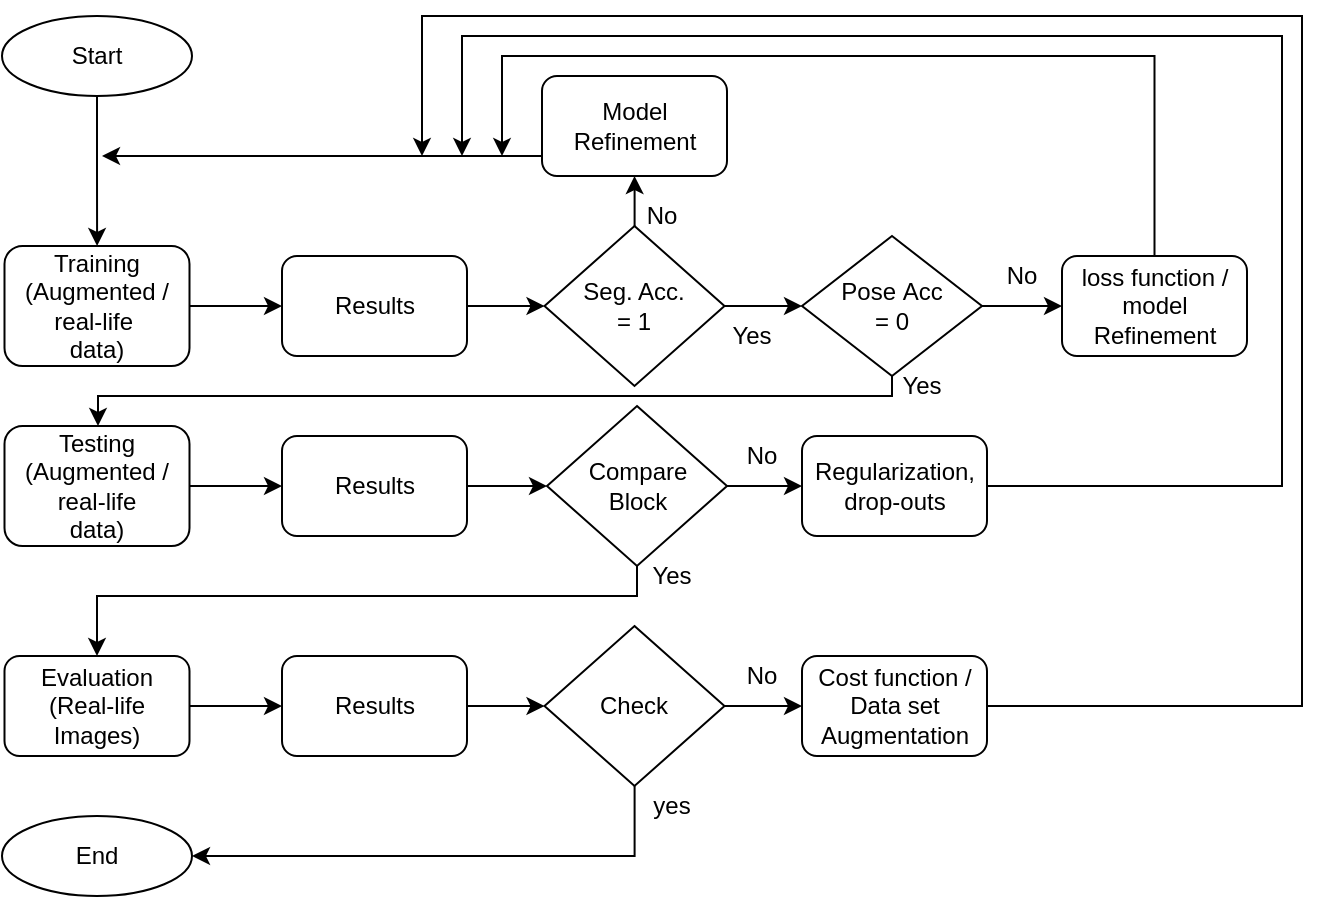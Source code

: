 <mxfile version="15.2.9" type="github">
  <diagram id="OslVOosWBatsHtp2FqWT" name="Page-1">
    <mxGraphModel dx="946" dy="1691" grid="1" gridSize="10" guides="1" tooltips="1" connect="1" arrows="1" fold="1" page="1" pageScale="1" pageWidth="850" pageHeight="1100" math="0" shadow="0">
      <root>
        <mxCell id="0" />
        <mxCell id="1" parent="0" />
        <mxCell id="BeqPGa5jMXs1MYdLPjbw-10" value="" style="edgeStyle=orthogonalEdgeStyle;rounded=0;orthogonalLoop=1;jettySize=auto;html=1;" parent="1" source="BeqPGa5jMXs1MYdLPjbw-6" target="BeqPGa5jMXs1MYdLPjbw-7" edge="1">
          <mxGeometry relative="1" as="geometry" />
        </mxCell>
        <mxCell id="BeqPGa5jMXs1MYdLPjbw-6" value="Start" style="ellipse;whiteSpace=wrap;html=1;" parent="1" vertex="1">
          <mxGeometry x="70" width="95" height="40" as="geometry" />
        </mxCell>
        <mxCell id="UML90ALtm5ZFzDacVVyh-2" value="" style="edgeStyle=orthogonalEdgeStyle;rounded=0;orthogonalLoop=1;jettySize=auto;html=1;" edge="1" parent="1" source="BeqPGa5jMXs1MYdLPjbw-7" target="BeqPGa5jMXs1MYdLPjbw-15">
          <mxGeometry relative="1" as="geometry" />
        </mxCell>
        <mxCell id="BeqPGa5jMXs1MYdLPjbw-7" value="Training&lt;br&gt;(Augmented / real-life&amp;nbsp;&lt;br&gt;data)" style="rounded=1;whiteSpace=wrap;html=1;" parent="1" vertex="1">
          <mxGeometry x="71.25" y="115" width="92.5" height="60" as="geometry" />
        </mxCell>
        <mxCell id="BeqPGa5jMXs1MYdLPjbw-71" value="" style="edgeStyle=orthogonalEdgeStyle;rounded=0;orthogonalLoop=1;jettySize=auto;html=1;" parent="1" source="BeqPGa5jMXs1MYdLPjbw-8" target="BeqPGa5jMXs1MYdLPjbw-66" edge="1">
          <mxGeometry relative="1" as="geometry" />
        </mxCell>
        <mxCell id="BeqPGa5jMXs1MYdLPjbw-8" value="Testing&lt;br&gt;(Augmented / real-life&lt;br&gt;data)" style="rounded=1;whiteSpace=wrap;html=1;" parent="1" vertex="1">
          <mxGeometry x="71.25" y="205" width="92.5" height="60" as="geometry" />
        </mxCell>
        <mxCell id="BeqPGa5jMXs1MYdLPjbw-78" value="" style="edgeStyle=orthogonalEdgeStyle;rounded=0;orthogonalLoop=1;jettySize=auto;html=1;" parent="1" source="BeqPGa5jMXs1MYdLPjbw-9" target="BeqPGa5jMXs1MYdLPjbw-68" edge="1">
          <mxGeometry relative="1" as="geometry" />
        </mxCell>
        <mxCell id="BeqPGa5jMXs1MYdLPjbw-9" value="Evaluation&lt;br&gt;(Real-life&lt;br&gt;Images)" style="rounded=1;whiteSpace=wrap;html=1;" parent="1" vertex="1">
          <mxGeometry x="71.25" y="320" width="92.5" height="50" as="geometry" />
        </mxCell>
        <mxCell id="BeqPGa5jMXs1MYdLPjbw-13" value="End" style="ellipse;whiteSpace=wrap;html=1;" parent="1" vertex="1">
          <mxGeometry x="70" y="400" width="95" height="40" as="geometry" />
        </mxCell>
        <mxCell id="BeqPGa5jMXs1MYdLPjbw-45" value="" style="edgeStyle=orthogonalEdgeStyle;rounded=0;orthogonalLoop=1;jettySize=auto;html=1;" parent="1" source="BeqPGa5jMXs1MYdLPjbw-15" target="BeqPGa5jMXs1MYdLPjbw-33" edge="1">
          <mxGeometry relative="1" as="geometry" />
        </mxCell>
        <mxCell id="BeqPGa5jMXs1MYdLPjbw-15" value="Results" style="rounded=1;whiteSpace=wrap;html=1;" parent="1" vertex="1">
          <mxGeometry x="210" y="120" width="92.5" height="50" as="geometry" />
        </mxCell>
        <mxCell id="BeqPGa5jMXs1MYdLPjbw-47" value="" style="edgeStyle=orthogonalEdgeStyle;rounded=0;orthogonalLoop=1;jettySize=auto;html=1;" parent="1" source="BeqPGa5jMXs1MYdLPjbw-17" target="BeqPGa5jMXs1MYdLPjbw-27" edge="1">
          <mxGeometry relative="1" as="geometry" />
        </mxCell>
        <mxCell id="BeqPGa5jMXs1MYdLPjbw-87" style="edgeStyle=orthogonalEdgeStyle;rounded=0;orthogonalLoop=1;jettySize=auto;html=1;" parent="1" source="BeqPGa5jMXs1MYdLPjbw-17" target="BeqPGa5jMXs1MYdLPjbw-8" edge="1">
          <mxGeometry relative="1" as="geometry">
            <Array as="points">
              <mxPoint x="515" y="190" />
              <mxPoint x="118" y="190" />
            </Array>
          </mxGeometry>
        </mxCell>
        <mxCell id="BeqPGa5jMXs1MYdLPjbw-17" value="Pose&amp;nbsp;Acc&lt;br&gt;= 0" style="rhombus;whiteSpace=wrap;html=1;" parent="1" vertex="1">
          <mxGeometry x="470" y="110" width="90" height="70" as="geometry" />
        </mxCell>
        <mxCell id="BeqPGa5jMXs1MYdLPjbw-55" style="edgeStyle=orthogonalEdgeStyle;rounded=0;orthogonalLoop=1;jettySize=auto;html=1;" parent="1" source="BeqPGa5jMXs1MYdLPjbw-27" edge="1">
          <mxGeometry relative="1" as="geometry">
            <mxPoint x="320" y="70" as="targetPoint" />
            <Array as="points">
              <mxPoint x="646" y="20" />
              <mxPoint x="320" y="20" />
            </Array>
          </mxGeometry>
        </mxCell>
        <mxCell id="BeqPGa5jMXs1MYdLPjbw-27" value="loss function / model Refinement" style="rounded=1;whiteSpace=wrap;html=1;" parent="1" vertex="1">
          <mxGeometry x="600" y="120" width="92.5" height="50" as="geometry" />
        </mxCell>
        <mxCell id="BeqPGa5jMXs1MYdLPjbw-46" value="" style="edgeStyle=orthogonalEdgeStyle;rounded=0;orthogonalLoop=1;jettySize=auto;html=1;" parent="1" source="BeqPGa5jMXs1MYdLPjbw-33" target="BeqPGa5jMXs1MYdLPjbw-17" edge="1">
          <mxGeometry relative="1" as="geometry" />
        </mxCell>
        <mxCell id="BeqPGa5jMXs1MYdLPjbw-49" value="" style="edgeStyle=orthogonalEdgeStyle;rounded=0;orthogonalLoop=1;jettySize=auto;html=1;" parent="1" source="BeqPGa5jMXs1MYdLPjbw-33" target="BeqPGa5jMXs1MYdLPjbw-48" edge="1">
          <mxGeometry relative="1" as="geometry" />
        </mxCell>
        <mxCell id="BeqPGa5jMXs1MYdLPjbw-33" value="Seg. Acc.&lt;br&gt;= 1" style="rhombus;whiteSpace=wrap;html=1;" parent="1" vertex="1">
          <mxGeometry x="341.25" y="105" width="90" height="80" as="geometry" />
        </mxCell>
        <mxCell id="BeqPGa5jMXs1MYdLPjbw-51" style="edgeStyle=orthogonalEdgeStyle;rounded=0;orthogonalLoop=1;jettySize=auto;html=1;" parent="1" source="BeqPGa5jMXs1MYdLPjbw-48" edge="1">
          <mxGeometry relative="1" as="geometry">
            <mxPoint x="120" y="70" as="targetPoint" />
            <Array as="points">
              <mxPoint x="120" y="70" />
            </Array>
          </mxGeometry>
        </mxCell>
        <mxCell id="BeqPGa5jMXs1MYdLPjbw-48" value="Model Refinement" style="rounded=1;whiteSpace=wrap;html=1;" parent="1" vertex="1">
          <mxGeometry x="340" y="30" width="92.5" height="50" as="geometry" />
        </mxCell>
        <mxCell id="BeqPGa5jMXs1MYdLPjbw-52" value="No" style="text;html=1;strokeColor=none;fillColor=none;align=center;verticalAlign=middle;whiteSpace=wrap;rounded=0;" parent="1" vertex="1">
          <mxGeometry x="380" y="90" width="40" height="20" as="geometry" />
        </mxCell>
        <mxCell id="BeqPGa5jMXs1MYdLPjbw-53" value="Yes" style="text;html=1;strokeColor=none;fillColor=none;align=center;verticalAlign=middle;whiteSpace=wrap;rounded=0;" parent="1" vertex="1">
          <mxGeometry x="425" y="150" width="40" height="20" as="geometry" />
        </mxCell>
        <mxCell id="BeqPGa5jMXs1MYdLPjbw-56" value="No" style="text;html=1;strokeColor=none;fillColor=none;align=center;verticalAlign=middle;whiteSpace=wrap;rounded=0;" parent="1" vertex="1">
          <mxGeometry x="560" y="120" width="40" height="20" as="geometry" />
        </mxCell>
        <mxCell id="BeqPGa5jMXs1MYdLPjbw-70" value="" style="edgeStyle=orthogonalEdgeStyle;rounded=0;orthogonalLoop=1;jettySize=auto;html=1;" parent="1" source="BeqPGa5jMXs1MYdLPjbw-66" target="BeqPGa5jMXs1MYdLPjbw-69" edge="1">
          <mxGeometry relative="1" as="geometry" />
        </mxCell>
        <mxCell id="BeqPGa5jMXs1MYdLPjbw-66" value="Results" style="rounded=1;whiteSpace=wrap;html=1;" parent="1" vertex="1">
          <mxGeometry x="210" y="210" width="92.5" height="50" as="geometry" />
        </mxCell>
        <mxCell id="BeqPGa5jMXs1MYdLPjbw-80" value="" style="edgeStyle=orthogonalEdgeStyle;rounded=0;orthogonalLoop=1;jettySize=auto;html=1;" parent="1" source="BeqPGa5jMXs1MYdLPjbw-68" target="BeqPGa5jMXs1MYdLPjbw-79" edge="1">
          <mxGeometry relative="1" as="geometry" />
        </mxCell>
        <mxCell id="BeqPGa5jMXs1MYdLPjbw-68" value="Results" style="rounded=1;whiteSpace=wrap;html=1;" parent="1" vertex="1">
          <mxGeometry x="210" y="320" width="92.5" height="50" as="geometry" />
        </mxCell>
        <mxCell id="BeqPGa5jMXs1MYdLPjbw-73" value="" style="edgeStyle=orthogonalEdgeStyle;rounded=0;orthogonalLoop=1;jettySize=auto;html=1;" parent="1" source="BeqPGa5jMXs1MYdLPjbw-69" target="BeqPGa5jMXs1MYdLPjbw-72" edge="1">
          <mxGeometry relative="1" as="geometry" />
        </mxCell>
        <mxCell id="BeqPGa5jMXs1MYdLPjbw-90" style="edgeStyle=orthogonalEdgeStyle;rounded=0;orthogonalLoop=1;jettySize=auto;html=1;entryX=0.5;entryY=0;entryDx=0;entryDy=0;" parent="1" source="BeqPGa5jMXs1MYdLPjbw-69" target="BeqPGa5jMXs1MYdLPjbw-9" edge="1">
          <mxGeometry relative="1" as="geometry">
            <mxPoint x="180" y="300" as="targetPoint" />
            <Array as="points">
              <mxPoint x="388" y="290" />
              <mxPoint x="118" y="290" />
            </Array>
          </mxGeometry>
        </mxCell>
        <mxCell id="BeqPGa5jMXs1MYdLPjbw-69" value="Compare&lt;br&gt;Block" style="rhombus;whiteSpace=wrap;html=1;" parent="1" vertex="1">
          <mxGeometry x="342.5" y="195" width="90" height="80" as="geometry" />
        </mxCell>
        <mxCell id="BeqPGa5jMXs1MYdLPjbw-77" style="edgeStyle=orthogonalEdgeStyle;rounded=0;orthogonalLoop=1;jettySize=auto;html=1;" parent="1" source="BeqPGa5jMXs1MYdLPjbw-72" edge="1">
          <mxGeometry relative="1" as="geometry">
            <mxPoint x="300" y="70" as="targetPoint" />
            <Array as="points">
              <mxPoint x="710" y="235" />
              <mxPoint x="710" y="10" />
              <mxPoint x="300" y="10" />
            </Array>
          </mxGeometry>
        </mxCell>
        <mxCell id="BeqPGa5jMXs1MYdLPjbw-72" value="Regularization,&lt;br&gt;drop-outs" style="rounded=1;whiteSpace=wrap;html=1;" parent="1" vertex="1">
          <mxGeometry x="470" y="210" width="92.5" height="50" as="geometry" />
        </mxCell>
        <mxCell id="BeqPGa5jMXs1MYdLPjbw-75" value="No" style="text;html=1;strokeColor=none;fillColor=none;align=center;verticalAlign=middle;whiteSpace=wrap;rounded=0;" parent="1" vertex="1">
          <mxGeometry x="430" y="210" width="40" height="20" as="geometry" />
        </mxCell>
        <mxCell id="BeqPGa5jMXs1MYdLPjbw-85" value="" style="edgeStyle=orthogonalEdgeStyle;rounded=0;orthogonalLoop=1;jettySize=auto;html=1;" parent="1" source="BeqPGa5jMXs1MYdLPjbw-79" target="BeqPGa5jMXs1MYdLPjbw-84" edge="1">
          <mxGeometry relative="1" as="geometry" />
        </mxCell>
        <mxCell id="BeqPGa5jMXs1MYdLPjbw-93" style="edgeStyle=orthogonalEdgeStyle;rounded=0;orthogonalLoop=1;jettySize=auto;html=1;entryX=1;entryY=0.5;entryDx=0;entryDy=0;" parent="1" source="BeqPGa5jMXs1MYdLPjbw-79" target="BeqPGa5jMXs1MYdLPjbw-13" edge="1">
          <mxGeometry relative="1" as="geometry">
            <Array as="points">
              <mxPoint x="386" y="420" />
            </Array>
          </mxGeometry>
        </mxCell>
        <mxCell id="BeqPGa5jMXs1MYdLPjbw-79" value="Check" style="rhombus;whiteSpace=wrap;html=1;" parent="1" vertex="1">
          <mxGeometry x="341.25" y="305" width="90" height="80" as="geometry" />
        </mxCell>
        <mxCell id="BeqPGa5jMXs1MYdLPjbw-82" value="No" style="text;html=1;strokeColor=none;fillColor=none;align=center;verticalAlign=middle;whiteSpace=wrap;rounded=0;" parent="1" vertex="1">
          <mxGeometry x="430" y="320" width="40" height="20" as="geometry" />
        </mxCell>
        <mxCell id="BeqPGa5jMXs1MYdLPjbw-86" style="edgeStyle=orthogonalEdgeStyle;rounded=0;orthogonalLoop=1;jettySize=auto;html=1;" parent="1" source="BeqPGa5jMXs1MYdLPjbw-84" edge="1">
          <mxGeometry relative="1" as="geometry">
            <mxPoint x="280" y="70" as="targetPoint" />
            <Array as="points">
              <mxPoint x="720" y="345" />
              <mxPoint x="720" />
              <mxPoint x="280" />
            </Array>
          </mxGeometry>
        </mxCell>
        <mxCell id="BeqPGa5jMXs1MYdLPjbw-84" value="Cost function /&lt;br&gt;Data set Augmentation" style="rounded=1;whiteSpace=wrap;html=1;" parent="1" vertex="1">
          <mxGeometry x="470" y="320" width="92.5" height="50" as="geometry" />
        </mxCell>
        <mxCell id="BeqPGa5jMXs1MYdLPjbw-88" value="Yes" style="text;html=1;strokeColor=none;fillColor=none;align=center;verticalAlign=middle;whiteSpace=wrap;rounded=0;" parent="1" vertex="1">
          <mxGeometry x="510" y="175" width="40" height="20" as="geometry" />
        </mxCell>
        <mxCell id="BeqPGa5jMXs1MYdLPjbw-94" value="Yes" style="text;html=1;strokeColor=none;fillColor=none;align=center;verticalAlign=middle;whiteSpace=wrap;rounded=0;" parent="1" vertex="1">
          <mxGeometry x="385" y="270" width="40" height="20" as="geometry" />
        </mxCell>
        <mxCell id="BeqPGa5jMXs1MYdLPjbw-95" value="yes" style="text;html=1;strokeColor=none;fillColor=none;align=center;verticalAlign=middle;whiteSpace=wrap;rounded=0;" parent="1" vertex="1">
          <mxGeometry x="385" y="385" width="40" height="20" as="geometry" />
        </mxCell>
      </root>
    </mxGraphModel>
  </diagram>
</mxfile>
